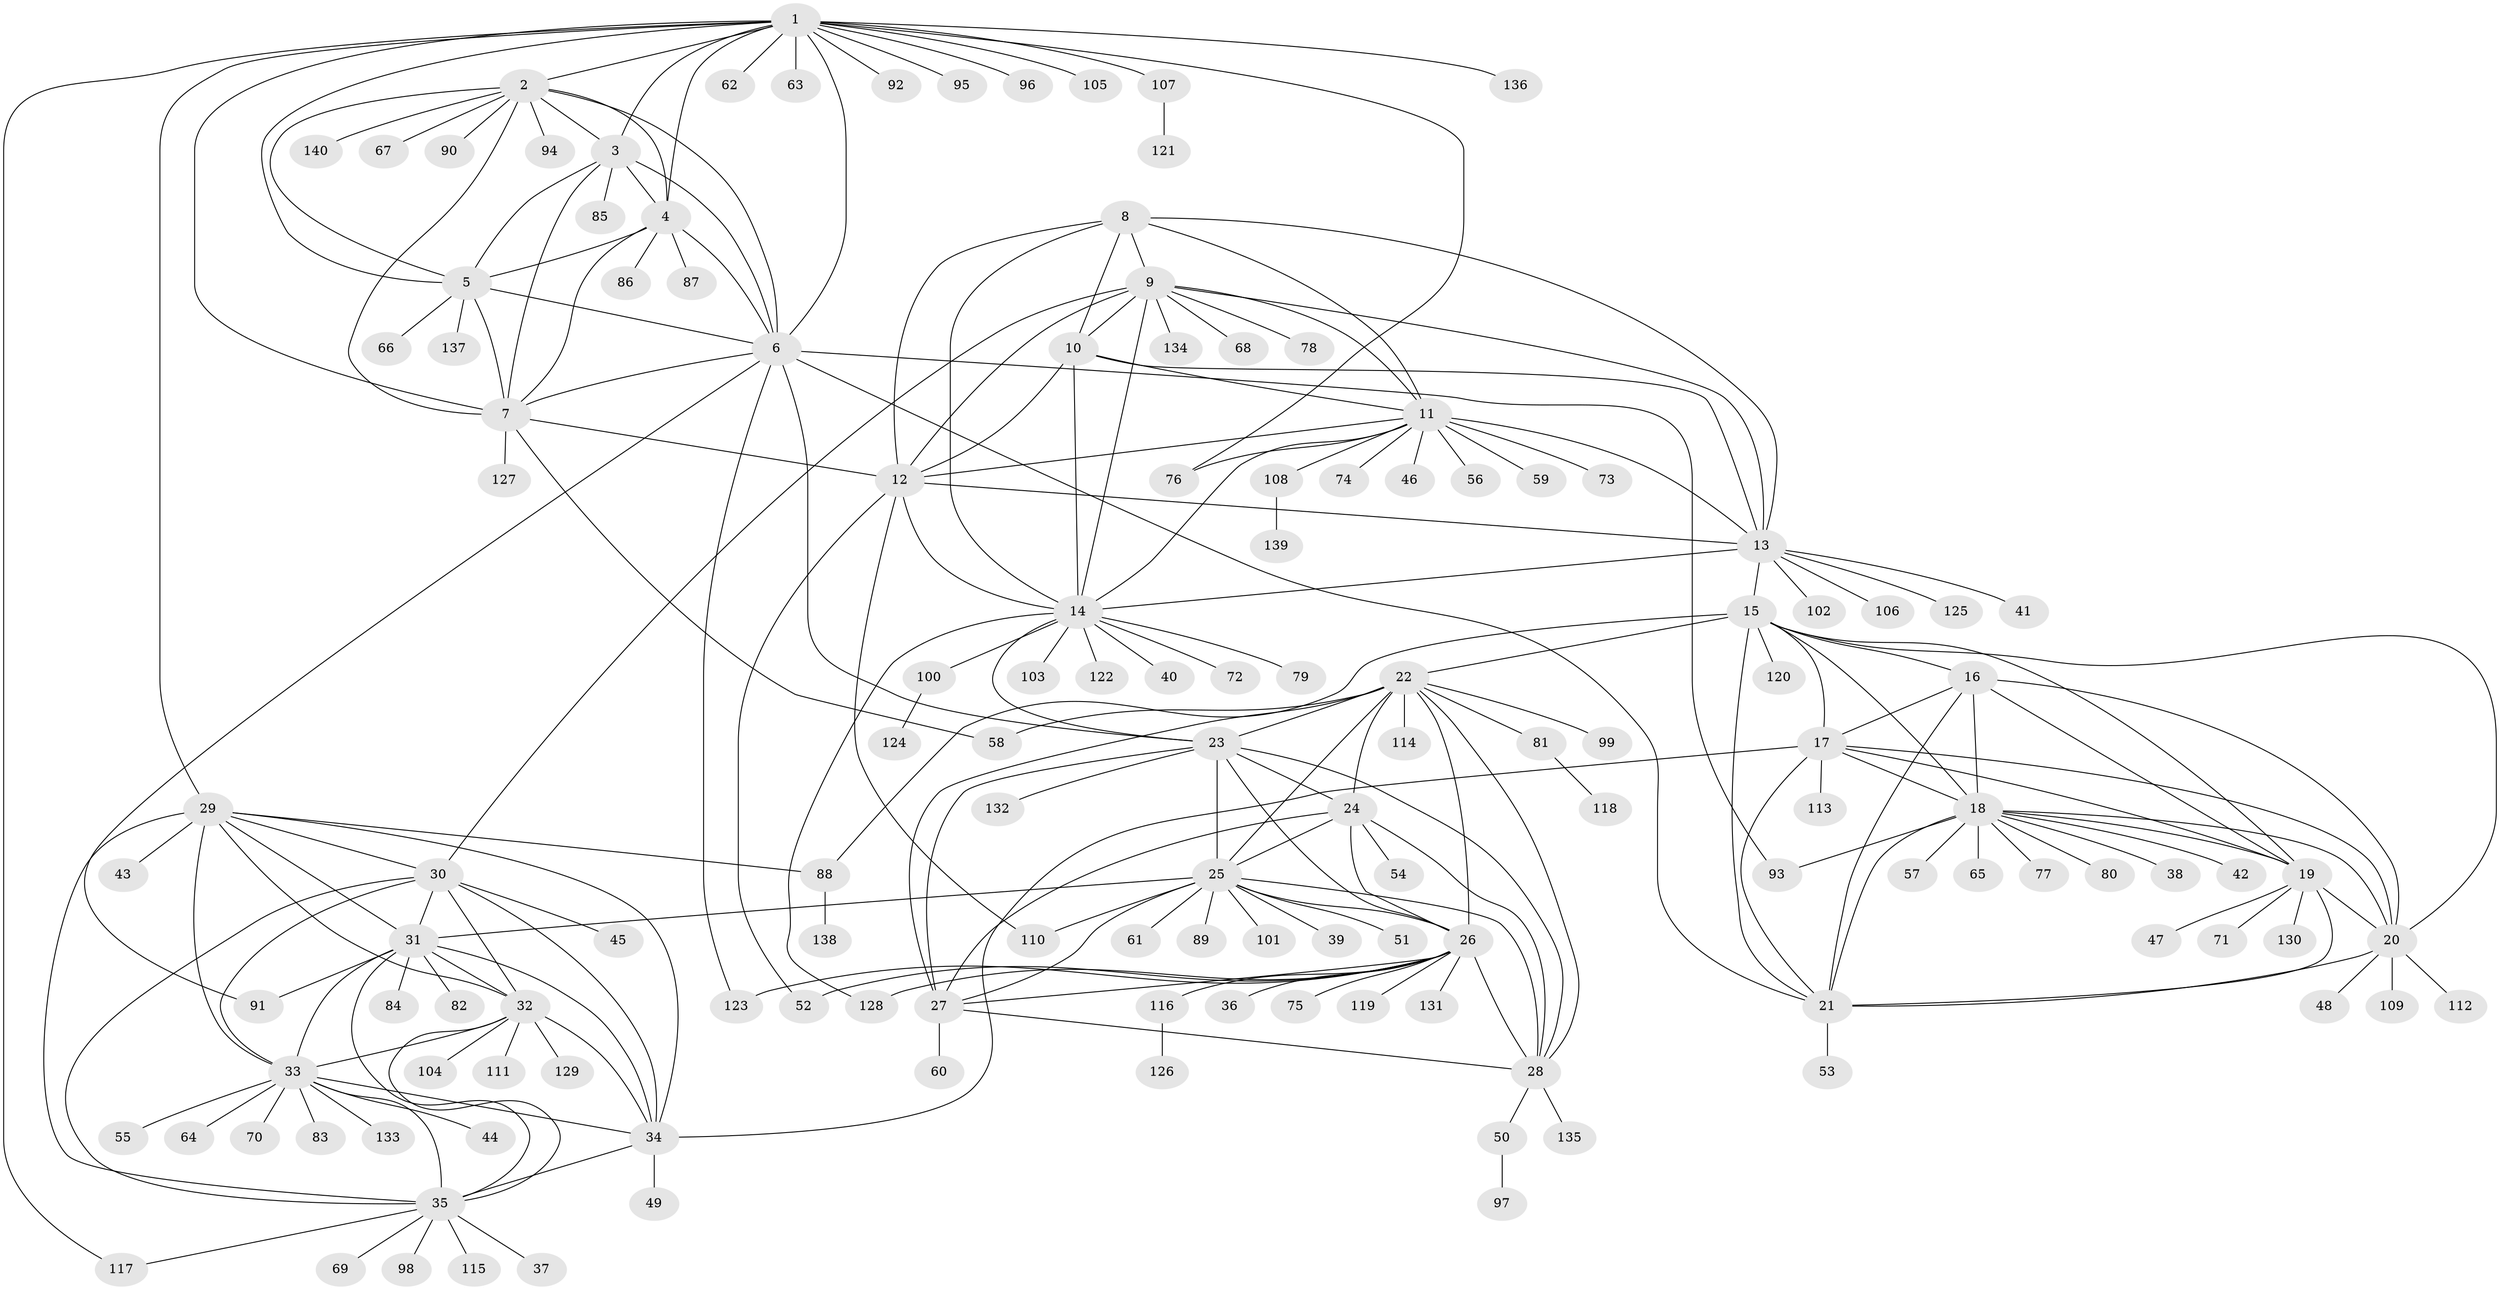// Generated by graph-tools (version 1.1) at 2025/16/03/09/25 04:16:08]
// undirected, 140 vertices, 230 edges
graph export_dot {
graph [start="1"]
  node [color=gray90,style=filled];
  1;
  2;
  3;
  4;
  5;
  6;
  7;
  8;
  9;
  10;
  11;
  12;
  13;
  14;
  15;
  16;
  17;
  18;
  19;
  20;
  21;
  22;
  23;
  24;
  25;
  26;
  27;
  28;
  29;
  30;
  31;
  32;
  33;
  34;
  35;
  36;
  37;
  38;
  39;
  40;
  41;
  42;
  43;
  44;
  45;
  46;
  47;
  48;
  49;
  50;
  51;
  52;
  53;
  54;
  55;
  56;
  57;
  58;
  59;
  60;
  61;
  62;
  63;
  64;
  65;
  66;
  67;
  68;
  69;
  70;
  71;
  72;
  73;
  74;
  75;
  76;
  77;
  78;
  79;
  80;
  81;
  82;
  83;
  84;
  85;
  86;
  87;
  88;
  89;
  90;
  91;
  92;
  93;
  94;
  95;
  96;
  97;
  98;
  99;
  100;
  101;
  102;
  103;
  104;
  105;
  106;
  107;
  108;
  109;
  110;
  111;
  112;
  113;
  114;
  115;
  116;
  117;
  118;
  119;
  120;
  121;
  122;
  123;
  124;
  125;
  126;
  127;
  128;
  129;
  130;
  131;
  132;
  133;
  134;
  135;
  136;
  137;
  138;
  139;
  140;
  1 -- 2;
  1 -- 3;
  1 -- 4;
  1 -- 5;
  1 -- 6;
  1 -- 7;
  1 -- 29;
  1 -- 62;
  1 -- 63;
  1 -- 76;
  1 -- 92;
  1 -- 95;
  1 -- 96;
  1 -- 105;
  1 -- 107;
  1 -- 117;
  1 -- 136;
  2 -- 3;
  2 -- 4;
  2 -- 5;
  2 -- 6;
  2 -- 7;
  2 -- 67;
  2 -- 90;
  2 -- 94;
  2 -- 140;
  3 -- 4;
  3 -- 5;
  3 -- 6;
  3 -- 7;
  3 -- 85;
  4 -- 5;
  4 -- 6;
  4 -- 7;
  4 -- 86;
  4 -- 87;
  5 -- 6;
  5 -- 7;
  5 -- 66;
  5 -- 137;
  6 -- 7;
  6 -- 21;
  6 -- 23;
  6 -- 91;
  6 -- 93;
  6 -- 123;
  7 -- 12;
  7 -- 58;
  7 -- 127;
  8 -- 9;
  8 -- 10;
  8 -- 11;
  8 -- 12;
  8 -- 13;
  8 -- 14;
  9 -- 10;
  9 -- 11;
  9 -- 12;
  9 -- 13;
  9 -- 14;
  9 -- 30;
  9 -- 68;
  9 -- 78;
  9 -- 134;
  10 -- 11;
  10 -- 12;
  10 -- 13;
  10 -- 14;
  11 -- 12;
  11 -- 13;
  11 -- 14;
  11 -- 46;
  11 -- 56;
  11 -- 59;
  11 -- 73;
  11 -- 74;
  11 -- 76;
  11 -- 108;
  12 -- 13;
  12 -- 14;
  12 -- 52;
  12 -- 110;
  13 -- 14;
  13 -- 15;
  13 -- 41;
  13 -- 102;
  13 -- 106;
  13 -- 125;
  14 -- 23;
  14 -- 40;
  14 -- 72;
  14 -- 79;
  14 -- 100;
  14 -- 103;
  14 -- 122;
  14 -- 128;
  15 -- 16;
  15 -- 17;
  15 -- 18;
  15 -- 19;
  15 -- 20;
  15 -- 21;
  15 -- 22;
  15 -- 88;
  15 -- 120;
  16 -- 17;
  16 -- 18;
  16 -- 19;
  16 -- 20;
  16 -- 21;
  17 -- 18;
  17 -- 19;
  17 -- 20;
  17 -- 21;
  17 -- 34;
  17 -- 113;
  18 -- 19;
  18 -- 20;
  18 -- 21;
  18 -- 38;
  18 -- 42;
  18 -- 57;
  18 -- 65;
  18 -- 77;
  18 -- 80;
  18 -- 93;
  19 -- 20;
  19 -- 21;
  19 -- 47;
  19 -- 71;
  19 -- 130;
  20 -- 21;
  20 -- 48;
  20 -- 109;
  20 -- 112;
  21 -- 53;
  22 -- 23;
  22 -- 24;
  22 -- 25;
  22 -- 26;
  22 -- 27;
  22 -- 28;
  22 -- 58;
  22 -- 81;
  22 -- 99;
  22 -- 114;
  23 -- 24;
  23 -- 25;
  23 -- 26;
  23 -- 27;
  23 -- 28;
  23 -- 132;
  24 -- 25;
  24 -- 26;
  24 -- 27;
  24 -- 28;
  24 -- 54;
  25 -- 26;
  25 -- 27;
  25 -- 28;
  25 -- 31;
  25 -- 39;
  25 -- 51;
  25 -- 61;
  25 -- 89;
  25 -- 101;
  25 -- 110;
  26 -- 27;
  26 -- 28;
  26 -- 36;
  26 -- 52;
  26 -- 75;
  26 -- 116;
  26 -- 119;
  26 -- 123;
  26 -- 128;
  26 -- 131;
  27 -- 28;
  27 -- 60;
  28 -- 50;
  28 -- 135;
  29 -- 30;
  29 -- 31;
  29 -- 32;
  29 -- 33;
  29 -- 34;
  29 -- 35;
  29 -- 43;
  29 -- 88;
  30 -- 31;
  30 -- 32;
  30 -- 33;
  30 -- 34;
  30 -- 35;
  30 -- 45;
  31 -- 32;
  31 -- 33;
  31 -- 34;
  31 -- 35;
  31 -- 82;
  31 -- 84;
  31 -- 91;
  32 -- 33;
  32 -- 34;
  32 -- 35;
  32 -- 104;
  32 -- 111;
  32 -- 129;
  33 -- 34;
  33 -- 35;
  33 -- 44;
  33 -- 55;
  33 -- 64;
  33 -- 70;
  33 -- 83;
  33 -- 133;
  34 -- 35;
  34 -- 49;
  35 -- 37;
  35 -- 69;
  35 -- 98;
  35 -- 115;
  35 -- 117;
  50 -- 97;
  81 -- 118;
  88 -- 138;
  100 -- 124;
  107 -- 121;
  108 -- 139;
  116 -- 126;
}
